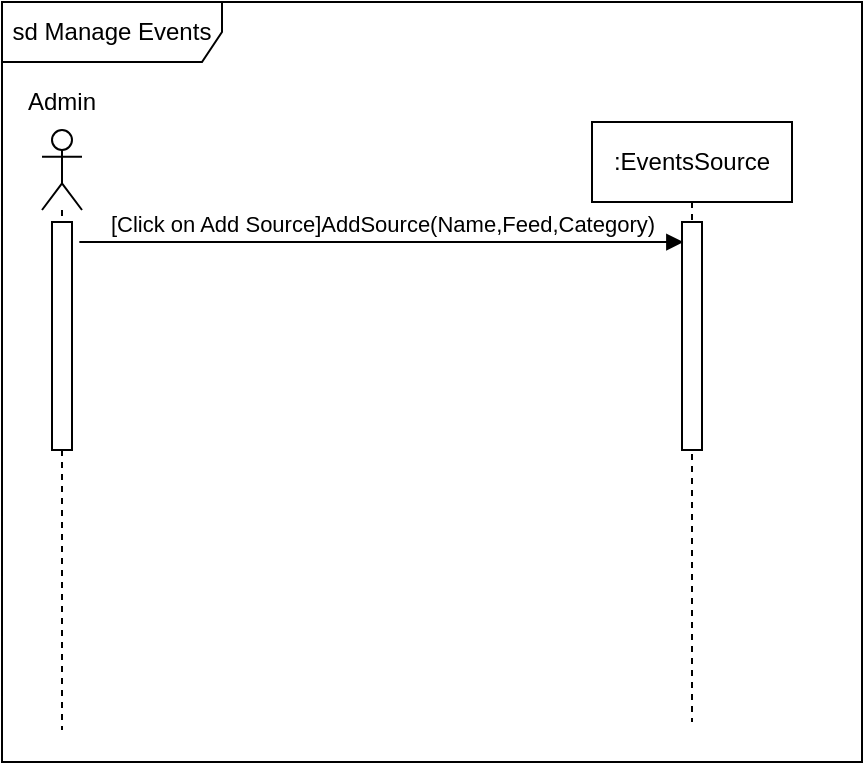 <mxfile version="10.6.7" type="github"><diagram id="A1vpf9ZnoEbgs65RVfDl" name="Page-1"><mxGraphModel dx="754" dy="467" grid="1" gridSize="10" guides="1" tooltips="1" connect="1" arrows="1" fold="1" page="1" pageScale="1" pageWidth="827" pageHeight="1169" math="0" shadow="0"><root><mxCell id="0"/><mxCell id="1" parent="0"/><mxCell id="CKB9XtvEQDyCB2sVm5zg-1" value="sd Manage Events" style="shape=umlFrame;whiteSpace=wrap;html=1;width=110;height=30;" parent="1" vertex="1"><mxGeometry x="30" y="10" width="430" height="380" as="geometry"/></mxCell><mxCell id="kXOqjrHaydNJWuuaDq1t-3" value="" style="group" parent="1" vertex="1" connectable="0"><mxGeometry x="41" y="50" width="50" height="324" as="geometry"/></mxCell><mxCell id="kXOqjrHaydNJWuuaDq1t-1" value="" style="shape=umlLifeline;participant=umlActor;perimeter=lifelinePerimeter;whiteSpace=wrap;html=1;container=1;collapsible=0;recursiveResize=0;verticalAlign=top;spacingTop=36;labelBackgroundColor=#ffffff;outlineConnect=0;" parent="kXOqjrHaydNJWuuaDq1t-3" vertex="1"><mxGeometry x="9" y="24" width="20" height="300" as="geometry"/></mxCell><mxCell id="5ZfsFt93aq1iGhnkiW3u-2" value="" style="html=1;points=[];perimeter=orthogonalPerimeter;" vertex="1" parent="kXOqjrHaydNJWuuaDq1t-1"><mxGeometry x="5" y="46" width="10" height="114" as="geometry"/></mxCell><mxCell id="kXOqjrHaydNJWuuaDq1t-2" value="Admin" style="text;html=1;resizable=0;points=[];autosize=1;align=left;verticalAlign=top;spacingTop=-4;" parent="kXOqjrHaydNJWuuaDq1t-3" vertex="1"><mxGeometry width="50" height="20" as="geometry"/></mxCell><mxCell id="5ZfsFt93aq1iGhnkiW3u-1" value=":EventsSource" style="shape=umlLifeline;perimeter=lifelinePerimeter;whiteSpace=wrap;html=1;container=1;collapsible=0;recursiveResize=0;outlineConnect=0;" vertex="1" parent="1"><mxGeometry x="325" y="70" width="100" height="300" as="geometry"/></mxCell><mxCell id="5ZfsFt93aq1iGhnkiW3u-3" value="" style="html=1;points=[];perimeter=orthogonalPerimeter;" vertex="1" parent="5ZfsFt93aq1iGhnkiW3u-1"><mxGeometry x="45" y="50" width="10" height="114" as="geometry"/></mxCell><mxCell id="5ZfsFt93aq1iGhnkiW3u-4" value="[Click on Add Source]AddSource(Name,Feed,Category)&lt;br&gt;" style="html=1;verticalAlign=bottom;endArrow=block;exitX=1.367;exitY=0.088;exitDx=0;exitDy=0;exitPerimeter=0;entryX=0.067;entryY=0.088;entryDx=0;entryDy=0;entryPerimeter=0;" edge="1" parent="1" source="5ZfsFt93aq1iGhnkiW3u-2" target="5ZfsFt93aq1iGhnkiW3u-3"><mxGeometry width="80" relative="1" as="geometry"><mxPoint x="60" y="130" as="sourcePoint"/><mxPoint x="140" y="130" as="targetPoint"/></mxGeometry></mxCell></root></mxGraphModel></diagram></mxfile>
